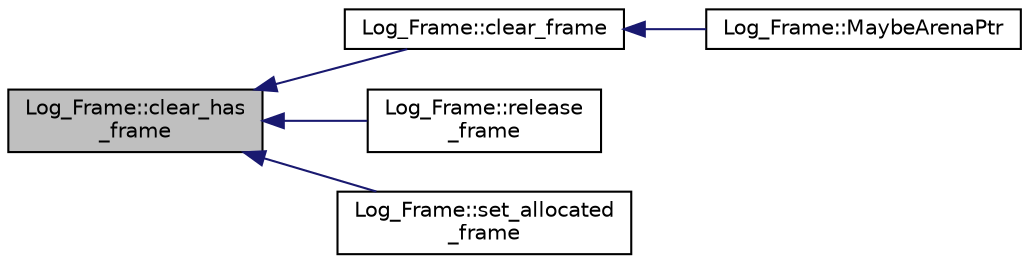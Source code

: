 digraph "Log_Frame::clear_has_frame"
{
 // INTERACTIVE_SVG=YES
  edge [fontname="Helvetica",fontsize="10",labelfontname="Helvetica",labelfontsize="10"];
  node [fontname="Helvetica",fontsize="10",shape=record];
  rankdir="LR";
  Node1 [label="Log_Frame::clear_has\l_frame",height=0.2,width=0.4,color="black", fillcolor="grey75", style="filled", fontcolor="black"];
  Node1 -> Node2 [dir="back",color="midnightblue",fontsize="10",style="solid",fontname="Helvetica"];
  Node2 [label="Log_Frame::clear_frame",height=0.2,width=0.4,color="black", fillcolor="white", style="filled",URL="$da/d8c/class_log___frame.html#aec77bd4828b060974153185857c32631"];
  Node2 -> Node3 [dir="back",color="midnightblue",fontsize="10",style="solid",fontname="Helvetica"];
  Node3 [label="Log_Frame::MaybeArenaPtr",height=0.2,width=0.4,color="black", fillcolor="white", style="filled",URL="$da/d8c/class_log___frame.html#a645fa09514b65c1760d53dcdce085fd9"];
  Node1 -> Node4 [dir="back",color="midnightblue",fontsize="10",style="solid",fontname="Helvetica"];
  Node4 [label="Log_Frame::release\l_frame",height=0.2,width=0.4,color="black", fillcolor="white", style="filled",URL="$da/d8c/class_log___frame.html#afd0ffcb09a25e801e6fc87b22d5e12a7"];
  Node1 -> Node5 [dir="back",color="midnightblue",fontsize="10",style="solid",fontname="Helvetica"];
  Node5 [label="Log_Frame::set_allocated\l_frame",height=0.2,width=0.4,color="black", fillcolor="white", style="filled",URL="$da/d8c/class_log___frame.html#a1956cc38868fb3faab6088691054b8e2"];
}
